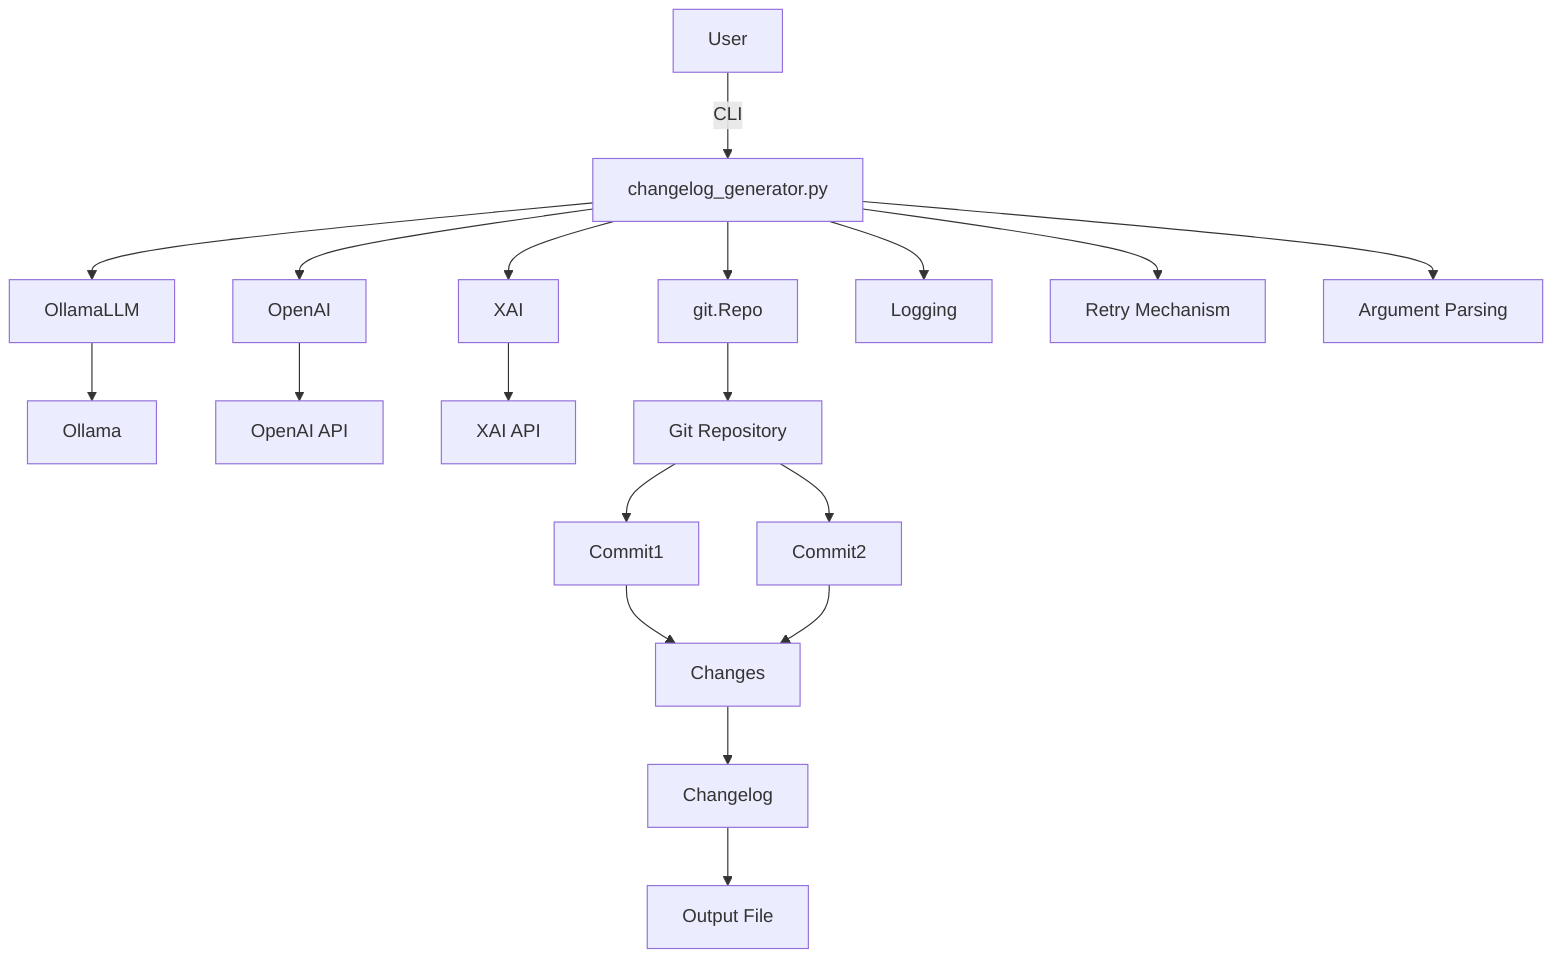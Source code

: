 graph TD
    A[User] -->|CLI| B[changelog_generator.py]
    B --> C[git.Repo]
    B --> D[OllamaLLM]
    B --> E[OpenAI]
    B --> F[XAI]
    D --> G[Ollama]
    E --> H[OpenAI API]
    F --> I[XAI API]
    C --> J[Git Repository]
    J --> K[Commit1]
    J --> L[Commit2]
    K --> M[Changes]
    L --> M
    M --> N[Changelog]
    N --> O[Output File]
    B --> P[Logging]
    B --> Q[Retry Mechanism]
    B --> R[Argument Parsing]